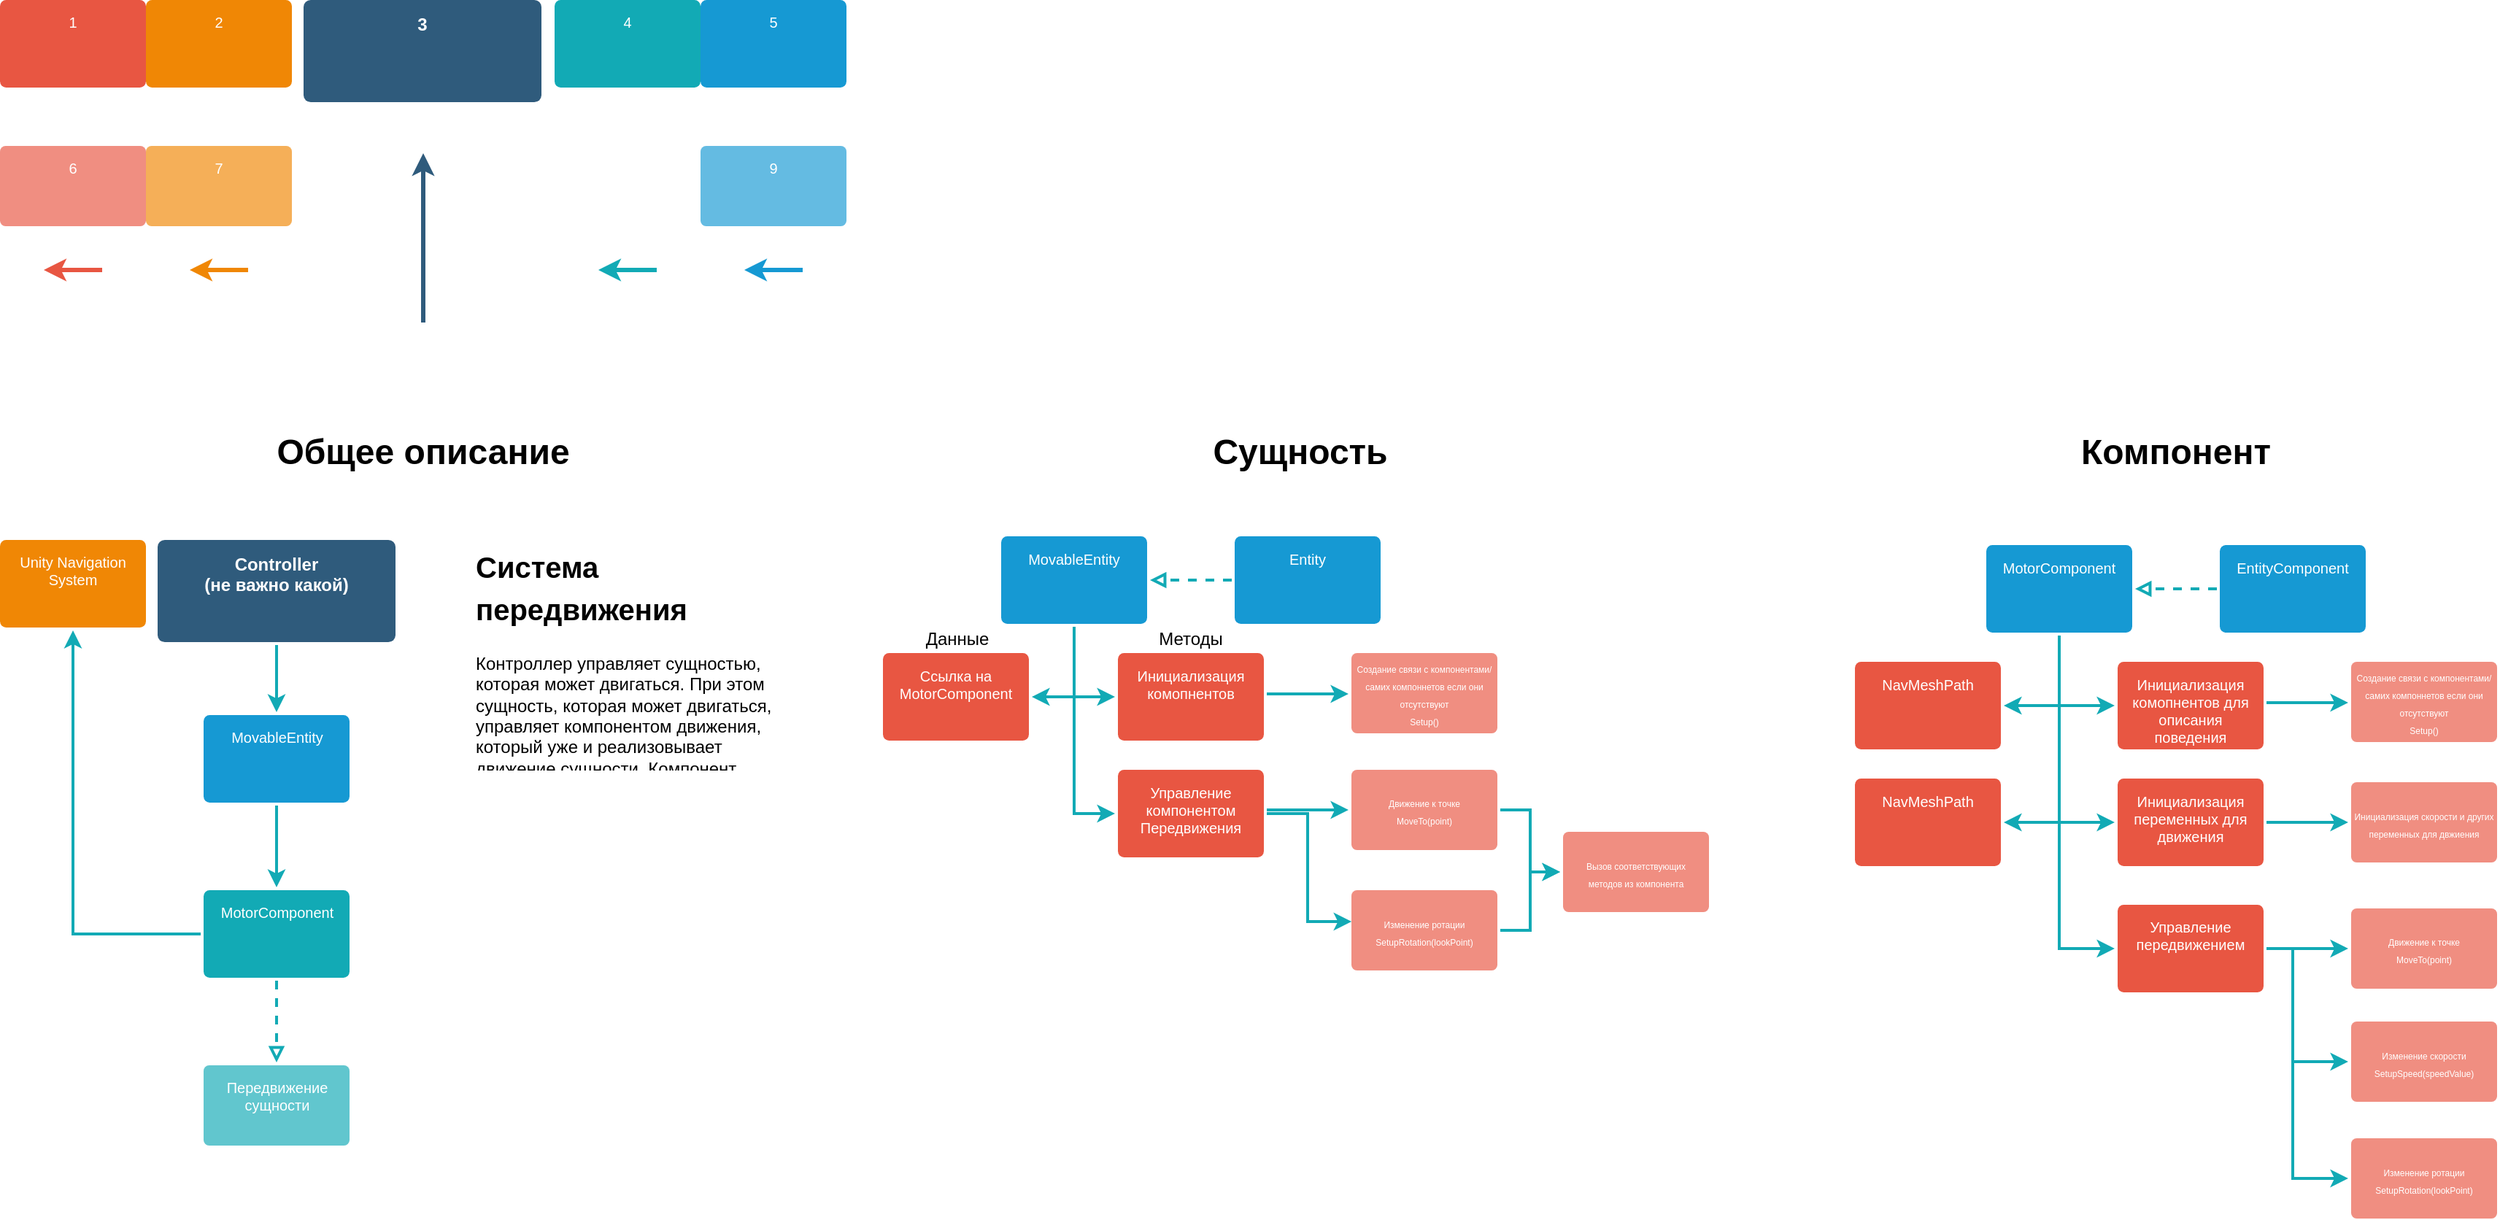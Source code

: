 <mxfile version="11.1.4" type="device"><diagram id="6a731a19-8d31-9384-78a2-239565b7b9f0" name="Page-1"><mxGraphModel dx="563" dy="978" grid="1" gridSize="10" guides="1" tooltips="1" connect="1" arrows="1" fold="1" page="1" pageScale="1" pageWidth="600" pageHeight="600" background="#ffffff" math="0" shadow="0"><root><mxCell id="0"/><mxCell id="1" parent="0"/><mxCell id="619mCQ2Z58gHVbzveCcw-1781" value="1" style="rounded=1;whiteSpace=wrap;html=1;shadow=0;labelBackgroundColor=none;strokeColor=none;strokeWidth=3;fillColor=#E85642;fontFamily=Helvetica;fontSize=10;fontColor=#FFFFFF;align=center;spacing=5;fontStyle=0;arcSize=7;perimeterSpacing=2;verticalAlign=top;" parent="1" vertex="1"><mxGeometry x="9" y="-250" width="100" height="60" as="geometry"/></mxCell><mxCell id="619mCQ2Z58gHVbzveCcw-1783" value="2" style="rounded=1;whiteSpace=wrap;html=1;shadow=0;labelBackgroundColor=none;strokeColor=none;strokeWidth=3;fillColor=#F08705;fontFamily=Helvetica;fontSize=10;fontColor=#FFFFFF;align=center;spacing=5;fontStyle=0;arcSize=7;perimeterSpacing=2;verticalAlign=top;" parent="1" vertex="1"><mxGeometry x="109" y="-250" width="100" height="60" as="geometry"/></mxCell><mxCell id="619mCQ2Z58gHVbzveCcw-1784" value="4" style="rounded=1;whiteSpace=wrap;html=1;shadow=0;labelBackgroundColor=none;strokeColor=none;strokeWidth=3;fillColor=#12AAB5;fontFamily=Helvetica;fontSize=10;fontColor=#FFFFFF;align=center;spacing=5;fontStyle=0;arcSize=7;perimeterSpacing=2;verticalAlign=top;" parent="1" vertex="1"><mxGeometry x="389" y="-250" width="100" height="60" as="geometry"/></mxCell><mxCell id="619mCQ2Z58gHVbzveCcw-1785" value="5" style="rounded=1;whiteSpace=wrap;html=1;shadow=0;labelBackgroundColor=none;strokeColor=none;strokeWidth=3;fillColor=#1699D3;fontFamily=Helvetica;fontSize=10;fontColor=#FFFFFF;align=center;spacing=5;fontStyle=0;arcSize=7;perimeterSpacing=2;verticalAlign=top;" parent="1" vertex="1"><mxGeometry x="489" y="-250" width="100" height="60" as="geometry"/></mxCell><mxCell id="619mCQ2Z58gHVbzveCcw-1786" value="3" style="rounded=1;whiteSpace=wrap;html=1;shadow=0;labelBackgroundColor=none;strokeColor=none;strokeWidth=3;fillColor=#2F5B7C;fontFamily=Helvetica;fontSize=12;fontColor=#FFFFFF;align=center;fontStyle=1;spacing=5;arcSize=7;perimeterSpacing=2;verticalAlign=top;" parent="1" vertex="1"><mxGeometry x="217" y="-250" width="163" height="70" as="geometry"/></mxCell><mxCell id="619mCQ2Z58gHVbzveCcw-1787" value="6" style="rounded=1;whiteSpace=wrap;html=1;shadow=0;labelBackgroundColor=none;strokeColor=none;strokeWidth=3;fillColor=#f08e81;fontFamily=Helvetica;fontSize=10;fontColor=#FFFFFF;align=center;spacing=5;fontStyle=0;arcSize=7;perimeterSpacing=2;verticalAlign=top;" parent="1" vertex="1"><mxGeometry x="9" y="-150" width="100" height="55" as="geometry"/></mxCell><mxCell id="619mCQ2Z58gHVbzveCcw-1788" value="7" style="rounded=1;whiteSpace=wrap;html=1;shadow=0;labelBackgroundColor=none;strokeColor=none;strokeWidth=3;fillColor=#F5AF58;fontFamily=Helvetica;fontSize=10;fontColor=#FFFFFF;align=center;spacing=5;arcSize=7;perimeterSpacing=2;fontStyle=0;verticalAlign=top;" parent="1" vertex="1"><mxGeometry x="109" y="-150" width="100" height="55" as="geometry"/></mxCell><mxCell id="619mCQ2Z58gHVbzveCcw-1790" value="Передвижение сущности" style="rounded=1;whiteSpace=wrap;html=1;shadow=0;labelBackgroundColor=none;strokeColor=none;strokeWidth=3;fillColor=#61C6CE;fontFamily=Helvetica;fontSize=10;fontColor=#FFFFFF;align=center;spacing=5;fontStyle=0;arcSize=7;perimeterSpacing=2;verticalAlign=top;" parent="1" vertex="1"><mxGeometry x="148.5" y="480" width="100" height="55" as="geometry"/></mxCell><mxCell id="619mCQ2Z58gHVbzveCcw-1793" value="9" style="rounded=1;whiteSpace=wrap;html=1;shadow=0;labelBackgroundColor=none;strokeColor=none;strokeWidth=3;fillColor=#64BBE2;fontFamily=Helvetica;fontSize=10;fontColor=#FFFFFF;align=center;spacing=5;arcSize=7;perimeterSpacing=2;fontStyle=0;verticalAlign=top;" parent="1" vertex="1"><mxGeometry x="489" y="-150" width="100" height="55" as="geometry"/></mxCell><mxCell id="619mCQ2Z58gHVbzveCcw-1796" value="" style="edgeStyle=none;rounded=1;jumpStyle=none;html=1;shadow=0;labelBackgroundColor=none;startArrow=none;startFill=0;jettySize=auto;orthogonalLoop=1;strokeColor=#E85642;strokeWidth=3;fontFamily=Helvetica;fontSize=14;fontColor=#FFFFFF;spacing=5;fontStyle=1;fillColor=#b0e3e6;" parent="1" edge="1"><mxGeometry relative="1" as="geometry"><mxPoint x="79" y="-65" as="sourcePoint"/><mxPoint x="39" y="-65" as="targetPoint"/></mxGeometry></mxCell><mxCell id="619mCQ2Z58gHVbzveCcw-1797" value="" style="edgeStyle=none;rounded=1;jumpStyle=none;html=1;shadow=0;labelBackgroundColor=none;startArrow=none;startFill=0;jettySize=auto;orthogonalLoop=1;strokeColor=#F08705;strokeWidth=3;fontFamily=Helvetica;fontSize=14;fontColor=#FFFFFF;spacing=5;fontStyle=1;fillColor=#b0e3e6;" parent="1" edge="1"><mxGeometry relative="1" as="geometry"><mxPoint x="179" y="-65" as="sourcePoint"/><mxPoint x="139" y="-65" as="targetPoint"/></mxGeometry></mxCell><mxCell id="619mCQ2Z58gHVbzveCcw-1798" value="" style="edgeStyle=none;rounded=1;jumpStyle=none;html=1;shadow=0;labelBackgroundColor=none;startArrow=none;startFill=0;jettySize=auto;orthogonalLoop=1;strokeColor=#12AAB5;strokeWidth=3;fontFamily=Helvetica;fontSize=14;fontColor=#FFFFFF;spacing=5;fontStyle=1;fillColor=#b0e3e6;" parent="1" edge="1"><mxGeometry relative="1" as="geometry"><mxPoint x="459" y="-65" as="sourcePoint"/><mxPoint x="419" y="-65" as="targetPoint"/></mxGeometry></mxCell><mxCell id="619mCQ2Z58gHVbzveCcw-1799" value="" style="edgeStyle=none;rounded=1;jumpStyle=none;html=1;shadow=0;labelBackgroundColor=none;startArrow=none;startFill=0;jettySize=auto;orthogonalLoop=1;strokeColor=#1699D3;strokeWidth=3;fontFamily=Helvetica;fontSize=14;fontColor=#FFFFFF;spacing=5;fontStyle=1;fillColor=#b0e3e6;" parent="1" edge="1"><mxGeometry relative="1" as="geometry"><mxPoint x="559" y="-65" as="sourcePoint"/><mxPoint x="519" y="-65" as="targetPoint"/></mxGeometry></mxCell><mxCell id="619mCQ2Z58gHVbzveCcw-1801" value="" style="edgeStyle=none;rounded=0;jumpStyle=none;html=1;shadow=0;labelBackgroundColor=none;startArrow=none;startFill=0;endArrow=classic;endFill=1;jettySize=auto;orthogonalLoop=1;strokeColor=#2F5B7C;strokeWidth=3;fontFamily=Helvetica;fontSize=16;fontColor=#23445D;spacing=5;" parent="1" edge="1"><mxGeometry relative="1" as="geometry"><mxPoint x="299" y="-29" as="sourcePoint"/><mxPoint x="299" y="-145.0" as="targetPoint"/></mxGeometry></mxCell><mxCell id="LTC97JK1-sSKT0NvMw74-18" style="edgeStyle=orthogonalEdgeStyle;rounded=0;orthogonalLoop=1;jettySize=auto;html=1;entryX=0.5;entryY=0;entryDx=0;entryDy=0;endArrow=classic;endFill=1;strokeColor=#12AAB5;strokeWidth=2;" parent="1" source="LTC97JK1-sSKT0NvMw74-1" target="LTC97JK1-sSKT0NvMw74-3" edge="1"><mxGeometry relative="1" as="geometry"/></mxCell><mxCell id="LTC97JK1-sSKT0NvMw74-1" value="Controller&lt;br&gt;(не важно какой)" style="rounded=1;whiteSpace=wrap;html=1;shadow=0;labelBackgroundColor=none;strokeColor=none;strokeWidth=3;fillColor=#2F5B7C;fontFamily=Helvetica;fontSize=12;fontColor=#FFFFFF;align=center;fontStyle=1;spacing=5;arcSize=7;perimeterSpacing=2;verticalAlign=top;" parent="1" vertex="1"><mxGeometry x="117" y="120" width="163" height="70" as="geometry"/></mxCell><mxCell id="LTC97JK1-sSKT0NvMw74-9" style="edgeStyle=orthogonalEdgeStyle;rounded=0;orthogonalLoop=1;jettySize=auto;html=1;entryX=0.5;entryY=0;entryDx=0;entryDy=0;strokeColor=#12AAB5;strokeWidth=2;" parent="1" source="LTC97JK1-sSKT0NvMw74-3" target="LTC97JK1-sSKT0NvMw74-6" edge="1"><mxGeometry relative="1" as="geometry"/></mxCell><mxCell id="LTC97JK1-sSKT0NvMw74-3" value="MovableEntity" style="rounded=1;whiteSpace=wrap;html=1;shadow=0;labelBackgroundColor=none;strokeColor=none;strokeWidth=3;fillColor=#1699D3;fontFamily=Helvetica;fontSize=10;fontColor=#FFFFFF;align=center;spacing=5;fontStyle=0;arcSize=7;perimeterSpacing=2;verticalAlign=top;" parent="1" vertex="1"><mxGeometry x="148.5" y="240" width="100" height="60" as="geometry"/></mxCell><mxCell id="LTC97JK1-sSKT0NvMw74-14" style="edgeStyle=orthogonalEdgeStyle;rounded=0;orthogonalLoop=1;jettySize=auto;html=1;entryX=0.5;entryY=1;entryDx=0;entryDy=0;strokeColor=#12AAB5;strokeWidth=2;" parent="1" source="LTC97JK1-sSKT0NvMw74-6" target="LTC97JK1-sSKT0NvMw74-12" edge="1"><mxGeometry relative="1" as="geometry"/></mxCell><mxCell id="LTC97JK1-sSKT0NvMw74-15" style="edgeStyle=orthogonalEdgeStyle;rounded=0;orthogonalLoop=1;jettySize=auto;html=1;strokeColor=#12AAB5;strokeWidth=2;dashed=1;endArrow=block;endFill=0;entryX=0.5;entryY=0;entryDx=0;entryDy=0;exitX=0.5;exitY=1;exitDx=0;exitDy=0;" parent="1" source="LTC97JK1-sSKT0NvMw74-6" target="619mCQ2Z58gHVbzveCcw-1790" edge="1"><mxGeometry relative="1" as="geometry"><mxPoint x="261" y="440" as="sourcePoint"/><mxPoint x="231" y="460" as="targetPoint"/><Array as="points"/></mxGeometry></mxCell><mxCell id="LTC97JK1-sSKT0NvMw74-6" value="MotorComponent" style="rounded=1;whiteSpace=wrap;html=1;shadow=0;labelBackgroundColor=none;strokeColor=none;strokeWidth=3;fillColor=#12AAB5;fontFamily=Helvetica;fontSize=10;fontColor=#FFFFFF;align=center;spacing=5;fontStyle=0;arcSize=7;perimeterSpacing=2;verticalAlign=top;" parent="1" vertex="1"><mxGeometry x="148.5" y="360" width="100" height="60" as="geometry"/></mxCell><mxCell id="LTC97JK1-sSKT0NvMw74-10" value="&lt;h1&gt;&lt;font style=&quot;font-size: 20px&quot;&gt;Система передвижения&lt;/font&gt;&lt;/h1&gt;&lt;p&gt;Контроллер управляет сущностью, которая может двигаться. При этом сущность, которая может двигаться, управляет компонентом движения, который уже и реализовывает движение сущности. Компонент использует встроенную систему навигации движка.&lt;/p&gt;" style="text;html=1;strokeColor=none;fillColor=none;spacing=5;spacingTop=-20;whiteSpace=wrap;overflow=hidden;rounded=0;" parent="1" vertex="1"><mxGeometry x="330" y="117.5" width="230" height="160" as="geometry"/></mxCell><mxCell id="LTC97JK1-sSKT0NvMw74-12" value="Unity Navigation System" style="rounded=1;whiteSpace=wrap;html=1;shadow=0;labelBackgroundColor=none;strokeColor=none;strokeWidth=3;fillColor=#F08705;fontFamily=Helvetica;fontSize=10;fontColor=#FFFFFF;align=center;spacing=5;fontStyle=0;arcSize=7;perimeterSpacing=2;verticalAlign=top;" parent="1" vertex="1"><mxGeometry x="9" y="120" width="100" height="60" as="geometry"/></mxCell><mxCell id="LTC97JK1-sSKT0NvMw74-24" style="edgeStyle=orthogonalEdgeStyle;rounded=0;orthogonalLoop=1;jettySize=auto;html=1;entryX=0;entryY=0.5;entryDx=0;entryDy=0;endArrow=classic;endFill=1;strokeColor=#12AAB5;strokeWidth=2;" parent="1" source="LTC97JK1-sSKT0NvMw74-19" target="LTC97JK1-sSKT0NvMw74-23" edge="1"><mxGeometry relative="1" as="geometry"><Array as="points"><mxPoint x="745" y="227.5"/></Array></mxGeometry></mxCell><mxCell id="LTC97JK1-sSKT0NvMw74-26" style="edgeStyle=orthogonalEdgeStyle;rounded=0;orthogonalLoop=1;jettySize=auto;html=1;entryX=0;entryY=0.5;entryDx=0;entryDy=0;endArrow=classic;endFill=1;strokeColor=#12AAB5;strokeWidth=2;" parent="1" source="LTC97JK1-sSKT0NvMw74-19" target="LTC97JK1-sSKT0NvMw74-25" edge="1"><mxGeometry relative="1" as="geometry"><Array as="points"><mxPoint x="745" y="307.5"/></Array></mxGeometry></mxCell><mxCell id="LTC97JK1-sSKT0NvMw74-50" style="edgeStyle=orthogonalEdgeStyle;rounded=0;orthogonalLoop=1;jettySize=auto;html=1;entryX=1;entryY=0.5;entryDx=0;entryDy=0;endArrow=classic;endFill=1;strokeColor=#12AAB5;strokeWidth=2;" parent="1" source="LTC97JK1-sSKT0NvMw74-19" target="LTC97JK1-sSKT0NvMw74-48" edge="1"><mxGeometry relative="1" as="geometry"><Array as="points"><mxPoint x="745" y="227.5"/></Array></mxGeometry></mxCell><mxCell id="LTC97JK1-sSKT0NvMw74-19" value="MovableEntity" style="rounded=1;whiteSpace=wrap;html=1;shadow=0;labelBackgroundColor=none;strokeColor=none;strokeWidth=3;fillColor=#1699D3;fontFamily=Helvetica;fontSize=10;fontColor=#FFFFFF;align=center;spacing=5;fontStyle=0;arcSize=7;perimeterSpacing=2;verticalAlign=top;" parent="1" vertex="1"><mxGeometry x="695" y="117.5" width="100" height="60" as="geometry"/></mxCell><mxCell id="LTC97JK1-sSKT0NvMw74-22" style="edgeStyle=orthogonalEdgeStyle;rounded=0;orthogonalLoop=1;jettySize=auto;html=1;entryX=1;entryY=0.5;entryDx=0;entryDy=0;endArrow=block;endFill=0;strokeColor=#12AAB5;strokeWidth=2;dashed=1;" parent="1" source="LTC97JK1-sSKT0NvMw74-20" target="LTC97JK1-sSKT0NvMw74-19" edge="1"><mxGeometry relative="1" as="geometry"/></mxCell><mxCell id="LTC97JK1-sSKT0NvMw74-20" value="Entity" style="rounded=1;whiteSpace=wrap;html=1;shadow=0;labelBackgroundColor=none;strokeColor=none;strokeWidth=3;fillColor=#1699D3;fontFamily=Helvetica;fontSize=10;fontColor=#FFFFFF;align=center;spacing=5;fontStyle=0;arcSize=7;perimeterSpacing=2;verticalAlign=top;" parent="1" vertex="1"><mxGeometry x="855" y="117.5" width="100" height="60" as="geometry"/></mxCell><mxCell id="LTC97JK1-sSKT0NvMw74-28" style="edgeStyle=orthogonalEdgeStyle;rounded=0;orthogonalLoop=1;jettySize=auto;html=1;endArrow=classic;endFill=1;strokeColor=#12AAB5;strokeWidth=2;" parent="1" source="LTC97JK1-sSKT0NvMw74-23" target="LTC97JK1-sSKT0NvMw74-27" edge="1"><mxGeometry relative="1" as="geometry"><Array as="points"><mxPoint x="895" y="225.5"/><mxPoint x="895" y="225.5"/></Array></mxGeometry></mxCell><mxCell id="LTC97JK1-sSKT0NvMw74-23" value="Инициализация комопнентов" style="rounded=1;whiteSpace=wrap;html=1;shadow=0;labelBackgroundColor=none;strokeColor=none;strokeWidth=3;fillColor=#E85642;fontFamily=Helvetica;fontSize=10;fontColor=#FFFFFF;align=center;spacing=5;fontStyle=0;arcSize=7;perimeterSpacing=2;verticalAlign=top;" parent="1" vertex="1"><mxGeometry x="775" y="197.5" width="100" height="60" as="geometry"/></mxCell><mxCell id="LTC97JK1-sSKT0NvMw74-33" style="edgeStyle=orthogonalEdgeStyle;rounded=0;orthogonalLoop=1;jettySize=auto;html=1;entryX=0;entryY=0.5;entryDx=0;entryDy=0;endArrow=classic;endFill=1;strokeColor=#12AAB5;strokeWidth=2;" parent="1" source="LTC97JK1-sSKT0NvMw74-25" target="LTC97JK1-sSKT0NvMw74-30" edge="1"><mxGeometry relative="1" as="geometry"><Array as="points"><mxPoint x="905" y="305.5"/></Array></mxGeometry></mxCell><mxCell id="bvDvC07cJ-YmDS6rV9Q6-3" style="edgeStyle=orthogonalEdgeStyle;rounded=0;orthogonalLoop=1;jettySize=auto;html=1;entryX=0.02;entryY=0.399;entryDx=0;entryDy=0;entryPerimeter=0;strokeColor=#12AAB5;strokeWidth=2;" edge="1" parent="1" source="LTC97JK1-sSKT0NvMw74-25" target="LTC97JK1-sSKT0NvMw74-32"><mxGeometry relative="1" as="geometry"/></mxCell><mxCell id="LTC97JK1-sSKT0NvMw74-25" value="Управление компонентом Передвижения" style="rounded=1;whiteSpace=wrap;html=1;shadow=0;labelBackgroundColor=none;strokeColor=none;strokeWidth=3;fillColor=#E85642;fontFamily=Helvetica;fontSize=10;fontColor=#FFFFFF;align=center;spacing=5;fontStyle=0;arcSize=7;perimeterSpacing=2;verticalAlign=top;" parent="1" vertex="1"><mxGeometry x="775" y="277.5" width="100" height="60" as="geometry"/></mxCell><mxCell id="LTC97JK1-sSKT0NvMw74-27" value="&lt;font style=&quot;font-size: 6px&quot;&gt;Создание связи с компонентами/самих компоннетов если они отсутствуют&lt;br&gt;Setup()&lt;br&gt;&lt;/font&gt;" style="rounded=1;whiteSpace=wrap;html=1;shadow=0;labelBackgroundColor=none;strokeColor=none;strokeWidth=3;fillColor=#f08e81;fontFamily=Helvetica;fontSize=10;fontColor=#FFFFFF;align=center;spacing=0;fontStyle=0;arcSize=7;perimeterSpacing=2;verticalAlign=middle;horizontal=1;spacingTop=0;" parent="1" vertex="1"><mxGeometry x="935" y="197.5" width="100" height="55" as="geometry"/></mxCell><mxCell id="bvDvC07cJ-YmDS6rV9Q6-1" style="edgeStyle=orthogonalEdgeStyle;rounded=0;orthogonalLoop=1;jettySize=auto;html=1;strokeColor=#12AAB5;strokeWidth=2;" edge="1" parent="1" source="LTC97JK1-sSKT0NvMw74-30" target="LTC97JK1-sSKT0NvMw74-56"><mxGeometry relative="1" as="geometry"/></mxCell><mxCell id="LTC97JK1-sSKT0NvMw74-30" value="&lt;font style=&quot;font-size: 6px&quot;&gt;Движение к точке&lt;br&gt;MoveTo(point)&lt;br&gt;&lt;/font&gt;" style="rounded=1;whiteSpace=wrap;html=1;shadow=0;labelBackgroundColor=none;strokeColor=none;strokeWidth=3;fillColor=#f08e81;fontFamily=Helvetica;fontSize=10;fontColor=#FFFFFF;align=center;spacing=5;fontStyle=0;arcSize=7;perimeterSpacing=2;verticalAlign=middle;" parent="1" vertex="1"><mxGeometry x="935" y="277.5" width="100" height="55" as="geometry"/></mxCell><mxCell id="bvDvC07cJ-YmDS6rV9Q6-2" style="edgeStyle=orthogonalEdgeStyle;rounded=0;orthogonalLoop=1;jettySize=auto;html=1;entryX=0;entryY=0.5;entryDx=0;entryDy=0;strokeColor=#12AAB5;strokeWidth=2;" edge="1" parent="1" source="LTC97JK1-sSKT0NvMw74-32" target="LTC97JK1-sSKT0NvMw74-56"><mxGeometry relative="1" as="geometry"/></mxCell><mxCell id="LTC97JK1-sSKT0NvMw74-32" value="&lt;font style=&quot;font-size: 6px&quot;&gt;Изменение ротации&lt;br&gt;SetupRotation(lookPoint)&lt;br&gt;&lt;/font&gt;" style="rounded=1;whiteSpace=wrap;html=1;shadow=0;labelBackgroundColor=none;strokeColor=none;strokeWidth=3;fillColor=#f08e81;fontFamily=Helvetica;fontSize=10;fontColor=#FFFFFF;align=center;spacing=5;fontStyle=0;arcSize=7;perimeterSpacing=2;verticalAlign=middle;" parent="1" vertex="1"><mxGeometry x="935" y="360" width="100" height="55" as="geometry"/></mxCell><mxCell id="LTC97JK1-sSKT0NvMw74-40" value="&lt;h1&gt;Сущность&lt;/h1&gt;" style="text;html=1;strokeColor=none;fillColor=none;spacing=5;spacingTop=-20;whiteSpace=wrap;overflow=hidden;rounded=0;align=center;" parent="1" vertex="1"><mxGeometry x="740" y="40" width="320" height="70" as="geometry"/></mxCell><mxCell id="LTC97JK1-sSKT0NvMw74-41" value="&lt;h1&gt;Компонент&lt;/h1&gt;" style="text;html=1;strokeColor=none;fillColor=none;spacing=5;spacingTop=-20;whiteSpace=wrap;overflow=hidden;rounded=0;align=center;" parent="1" vertex="1"><mxGeometry x="1340" y="40" width="320" height="70" as="geometry"/></mxCell><mxCell id="LTC97JK1-sSKT0NvMw74-47" value="Методы" style="text;html=1;strokeColor=none;fillColor=none;align=center;verticalAlign=middle;whiteSpace=wrap;rounded=0;" parent="1" vertex="1"><mxGeometry x="805" y="177.5" width="40" height="20" as="geometry"/></mxCell><mxCell id="LTC97JK1-sSKT0NvMw74-48" value="Ссылка на MotorComponent" style="rounded=1;whiteSpace=wrap;html=1;shadow=0;labelBackgroundColor=none;strokeColor=none;strokeWidth=3;fillColor=#E85642;fontFamily=Helvetica;fontSize=10;fontColor=#FFFFFF;align=center;spacing=5;fontStyle=0;arcSize=7;perimeterSpacing=2;verticalAlign=top;" parent="1" vertex="1"><mxGeometry x="614" y="197.5" width="100" height="60" as="geometry"/></mxCell><mxCell id="LTC97JK1-sSKT0NvMw74-49" value="Данные" style="text;html=1;strokeColor=none;fillColor=none;align=center;verticalAlign=middle;whiteSpace=wrap;rounded=0;" parent="1" vertex="1"><mxGeometry x="645" y="176" width="40" height="23" as="geometry"/></mxCell><mxCell id="LTC97JK1-sSKT0NvMw74-72" style="edgeStyle=orthogonalEdgeStyle;rounded=0;orthogonalLoop=1;jettySize=auto;html=1;entryX=0;entryY=0.5;entryDx=0;entryDy=0;endArrow=classic;endFill=1;strokeColor=#12AAB5;strokeWidth=2;" parent="1" source="LTC97JK1-sSKT0NvMw74-51" target="LTC97JK1-sSKT0NvMw74-63" edge="1"><mxGeometry relative="1" as="geometry"><Array as="points"><mxPoint x="1420" y="233.5"/></Array></mxGeometry></mxCell><mxCell id="LTC97JK1-sSKT0NvMw74-75" style="edgeStyle=orthogonalEdgeStyle;rounded=0;orthogonalLoop=1;jettySize=auto;html=1;entryX=1;entryY=0.5;entryDx=0;entryDy=0;endArrow=classic;endFill=1;strokeColor=#12AAB5;strokeWidth=2;" parent="1" source="LTC97JK1-sSKT0NvMw74-51" target="LTC97JK1-sSKT0NvMw74-74" edge="1"><mxGeometry relative="1" as="geometry"><Array as="points"><mxPoint x="1420" y="233.5"/></Array></mxGeometry></mxCell><mxCell id="LTC97JK1-sSKT0NvMw74-79" style="edgeStyle=orthogonalEdgeStyle;rounded=0;orthogonalLoop=1;jettySize=auto;html=1;entryX=1;entryY=0.5;entryDx=0;entryDy=0;endArrow=classic;endFill=1;strokeColor=#12AAB5;strokeWidth=2;" parent="1" source="LTC97JK1-sSKT0NvMw74-51" target="LTC97JK1-sSKT0NvMw74-76" edge="1"><mxGeometry relative="1" as="geometry"><Array as="points"><mxPoint x="1420" y="313.5"/></Array></mxGeometry></mxCell><mxCell id="LTC97JK1-sSKT0NvMw74-80" style="edgeStyle=orthogonalEdgeStyle;rounded=0;orthogonalLoop=1;jettySize=auto;html=1;entryX=0;entryY=0.5;entryDx=0;entryDy=0;endArrow=classic;endFill=1;strokeColor=#12AAB5;strokeWidth=2;" parent="1" source="LTC97JK1-sSKT0NvMw74-51" target="LTC97JK1-sSKT0NvMw74-67" edge="1"><mxGeometry relative="1" as="geometry"><Array as="points"><mxPoint x="1420" y="400"/></Array></mxGeometry></mxCell><mxCell id="LTC97JK1-sSKT0NvMw74-82" style="edgeStyle=orthogonalEdgeStyle;rounded=0;orthogonalLoop=1;jettySize=auto;html=1;entryX=0;entryY=0.5;entryDx=0;entryDy=0;endArrow=classic;endFill=1;strokeColor=#12AAB5;strokeWidth=2;" parent="1" source="LTC97JK1-sSKT0NvMw74-51" target="LTC97JK1-sSKT0NvMw74-81" edge="1"><mxGeometry relative="1" as="geometry"><Array as="points"><mxPoint x="1420" y="313.5"/></Array></mxGeometry></mxCell><mxCell id="LTC97JK1-sSKT0NvMw74-51" value="MotorComponent" style="rounded=1;whiteSpace=wrap;html=1;shadow=0;labelBackgroundColor=none;strokeColor=none;strokeWidth=3;fillColor=#1699D3;fontFamily=Helvetica;fontSize=10;fontColor=#FFFFFF;align=center;spacing=5;fontStyle=0;arcSize=7;perimeterSpacing=2;verticalAlign=top;" parent="1" vertex="1"><mxGeometry x="1370" y="123.5" width="100" height="60" as="geometry"/></mxCell><mxCell id="LTC97JK1-sSKT0NvMw74-53" style="edgeStyle=orthogonalEdgeStyle;rounded=0;orthogonalLoop=1;jettySize=auto;html=1;entryX=1;entryY=0.5;entryDx=0;entryDy=0;endArrow=block;endFill=0;strokeColor=#12AAB5;strokeWidth=2;dashed=1;" parent="1" source="LTC97JK1-sSKT0NvMw74-52" target="LTC97JK1-sSKT0NvMw74-51" edge="1"><mxGeometry relative="1" as="geometry"/></mxCell><mxCell id="LTC97JK1-sSKT0NvMw74-52" value="EntityComponent" style="rounded=1;whiteSpace=wrap;html=1;shadow=0;labelBackgroundColor=none;strokeColor=none;strokeWidth=3;fillColor=#1699D3;fontFamily=Helvetica;fontSize=10;fontColor=#FFFFFF;align=center;spacing=5;fontStyle=0;arcSize=7;perimeterSpacing=2;verticalAlign=top;" parent="1" vertex="1"><mxGeometry x="1530" y="123.5" width="100" height="60" as="geometry"/></mxCell><mxCell id="LTC97JK1-sSKT0NvMw74-56" value="&lt;font style=&quot;font-size: 6px&quot;&gt;Вызов соответствующих методов из компонента&lt;br&gt;&lt;/font&gt;" style="rounded=1;whiteSpace=wrap;html=1;shadow=0;labelBackgroundColor=none;strokeColor=none;strokeWidth=3;fillColor=#f08e81;fontFamily=Helvetica;fontSize=10;fontColor=#FFFFFF;align=center;spacing=5;fontStyle=0;arcSize=7;perimeterSpacing=2;verticalAlign=middle;" parent="1" vertex="1"><mxGeometry x="1080" y="320" width="100" height="55" as="geometry"/></mxCell><mxCell id="LTC97JK1-sSKT0NvMw74-62" style="edgeStyle=orthogonalEdgeStyle;rounded=0;orthogonalLoop=1;jettySize=auto;html=1;endArrow=classic;endFill=1;strokeColor=#12AAB5;strokeWidth=2;" parent="1" source="LTC97JK1-sSKT0NvMw74-63" target="LTC97JK1-sSKT0NvMw74-68" edge="1"><mxGeometry relative="1" as="geometry"><Array as="points"><mxPoint x="1580" y="231.5"/><mxPoint x="1580" y="231.5"/></Array></mxGeometry></mxCell><mxCell id="LTC97JK1-sSKT0NvMw74-63" value="Инициализация комопнентов для описания поведения" style="rounded=1;whiteSpace=wrap;html=1;shadow=0;labelBackgroundColor=none;strokeColor=none;strokeWidth=3;fillColor=#E85642;fontFamily=Helvetica;fontSize=10;fontColor=#FFFFFF;align=center;spacing=5;fontStyle=0;arcSize=7;perimeterSpacing=2;verticalAlign=top;" parent="1" vertex="1"><mxGeometry x="1460" y="203.5" width="100" height="60" as="geometry"/></mxCell><mxCell id="LTC97JK1-sSKT0NvMw74-65" style="edgeStyle=orthogonalEdgeStyle;rounded=0;orthogonalLoop=1;jettySize=auto;html=1;entryX=0;entryY=0.5;entryDx=0;entryDy=0;endArrow=classic;endFill=1;strokeColor=#12AAB5;strokeWidth=2;" parent="1" source="LTC97JK1-sSKT0NvMw74-67" target="LTC97JK1-sSKT0NvMw74-70" edge="1"><mxGeometry relative="1" as="geometry"><Array as="points"><mxPoint x="1580" y="400"/><mxPoint x="1580" y="478"/></Array></mxGeometry></mxCell><mxCell id="LTC97JK1-sSKT0NvMw74-66" style="edgeStyle=orthogonalEdgeStyle;rounded=0;orthogonalLoop=1;jettySize=auto;html=1;entryX=0;entryY=0.5;entryDx=0;entryDy=0;endArrow=classic;endFill=1;strokeColor=#12AAB5;strokeWidth=2;" parent="1" source="LTC97JK1-sSKT0NvMw74-67" target="LTC97JK1-sSKT0NvMw74-71" edge="1"><mxGeometry relative="1" as="geometry"><Array as="points"><mxPoint x="1580" y="400"/><mxPoint x="1580" y="558"/></Array></mxGeometry></mxCell><mxCell id="LTC97JK1-sSKT0NvMw74-89" style="edgeStyle=orthogonalEdgeStyle;rounded=0;orthogonalLoop=1;jettySize=auto;html=1;endArrow=classic;endFill=1;strokeColor=#12AAB5;strokeWidth=2;entryX=0;entryY=0.5;entryDx=0;entryDy=0;" parent="1" source="LTC97JK1-sSKT0NvMw74-67" target="LTC97JK1-sSKT0NvMw74-69" edge="1"><mxGeometry relative="1" as="geometry"><mxPoint x="1610" y="400" as="targetPoint"/></mxGeometry></mxCell><mxCell id="LTC97JK1-sSKT0NvMw74-67" value="Управление передвижением" style="rounded=1;whiteSpace=wrap;html=1;shadow=0;labelBackgroundColor=none;strokeColor=none;strokeWidth=3;fillColor=#E85642;fontFamily=Helvetica;fontSize=10;fontColor=#FFFFFF;align=center;spacing=5;fontStyle=0;arcSize=7;perimeterSpacing=2;verticalAlign=top;" parent="1" vertex="1"><mxGeometry x="1460" y="370" width="100" height="60" as="geometry"/></mxCell><mxCell id="LTC97JK1-sSKT0NvMw74-68" value="&lt;font style=&quot;font-size: 6px&quot;&gt;Создание связи с компонентами/самих компоннетов если они отсутствуют&lt;br&gt;Setup()&lt;br&gt;&lt;/font&gt;" style="rounded=1;whiteSpace=wrap;html=1;shadow=0;labelBackgroundColor=none;strokeColor=none;strokeWidth=3;fillColor=#f08e81;fontFamily=Helvetica;fontSize=10;fontColor=#FFFFFF;align=center;spacing=0;fontStyle=0;arcSize=7;perimeterSpacing=2;verticalAlign=middle;horizontal=1;spacingTop=0;" parent="1" vertex="1"><mxGeometry x="1620" y="203.5" width="100" height="55" as="geometry"/></mxCell><mxCell id="LTC97JK1-sSKT0NvMw74-69" value="&lt;font style=&quot;font-size: 6px&quot;&gt;Движение к точке&lt;br&gt;MoveTo(point)&lt;br&gt;&lt;/font&gt;" style="rounded=1;whiteSpace=wrap;html=1;shadow=0;labelBackgroundColor=none;strokeColor=none;strokeWidth=3;fillColor=#f08e81;fontFamily=Helvetica;fontSize=10;fontColor=#FFFFFF;align=center;spacing=5;fontStyle=0;arcSize=7;perimeterSpacing=2;verticalAlign=middle;" parent="1" vertex="1"><mxGeometry x="1620" y="372.5" width="100" height="55" as="geometry"/></mxCell><mxCell id="LTC97JK1-sSKT0NvMw74-70" value="&lt;font style=&quot;font-size: 6px&quot;&gt;Изменение скорости&lt;br&gt;SetupSpeed(speedValue)&lt;br&gt;&lt;/font&gt;" style="rounded=1;whiteSpace=wrap;html=1;shadow=0;labelBackgroundColor=none;strokeColor=none;strokeWidth=3;fillColor=#f08e81;fontFamily=Helvetica;fontSize=10;fontColor=#FFFFFF;align=center;spacing=5;fontStyle=0;arcSize=7;perimeterSpacing=2;verticalAlign=middle;" parent="1" vertex="1"><mxGeometry x="1620" y="450" width="100" height="55" as="geometry"/></mxCell><mxCell id="LTC97JK1-sSKT0NvMw74-71" value="&lt;font style=&quot;font-size: 6px&quot;&gt;Изменение ротации&lt;br&gt;SetupRotation(lookPoint)&lt;br&gt;&lt;/font&gt;" style="rounded=1;whiteSpace=wrap;html=1;shadow=0;labelBackgroundColor=none;strokeColor=none;strokeWidth=3;fillColor=#f08e81;fontFamily=Helvetica;fontSize=10;fontColor=#FFFFFF;align=center;spacing=5;fontStyle=0;arcSize=7;perimeterSpacing=2;verticalAlign=middle;" parent="1" vertex="1"><mxGeometry x="1620" y="530" width="100" height="55" as="geometry"/></mxCell><mxCell id="LTC97JK1-sSKT0NvMw74-74" value="NavMeshPath" style="rounded=1;whiteSpace=wrap;html=1;shadow=0;labelBackgroundColor=none;strokeColor=none;strokeWidth=3;fillColor=#E85642;fontFamily=Helvetica;fontSize=10;fontColor=#FFFFFF;align=center;spacing=5;fontStyle=0;arcSize=7;perimeterSpacing=2;verticalAlign=top;" parent="1" vertex="1"><mxGeometry x="1280" y="203.5" width="100" height="60" as="geometry"/></mxCell><mxCell id="LTC97JK1-sSKT0NvMw74-76" value="NavMeshPath" style="rounded=1;whiteSpace=wrap;html=1;shadow=0;labelBackgroundColor=none;strokeColor=none;strokeWidth=3;fillColor=#E85642;fontFamily=Helvetica;fontSize=10;fontColor=#FFFFFF;align=center;spacing=5;fontStyle=0;arcSize=7;perimeterSpacing=2;verticalAlign=top;" parent="1" vertex="1"><mxGeometry x="1280" y="283.5" width="100" height="60" as="geometry"/></mxCell><mxCell id="LTC97JK1-sSKT0NvMw74-84" style="edgeStyle=orthogonalEdgeStyle;rounded=0;orthogonalLoop=1;jettySize=auto;html=1;entryX=0;entryY=0.5;entryDx=0;entryDy=0;endArrow=classic;endFill=1;strokeColor=#12AAB5;strokeWidth=2;" parent="1" source="LTC97JK1-sSKT0NvMw74-81" target="LTC97JK1-sSKT0NvMw74-83" edge="1"><mxGeometry relative="1" as="geometry"/></mxCell><mxCell id="LTC97JK1-sSKT0NvMw74-81" value="Инициализация переменных для движения" style="rounded=1;whiteSpace=wrap;html=1;shadow=0;labelBackgroundColor=none;strokeColor=none;strokeWidth=3;fillColor=#E85642;fontFamily=Helvetica;fontSize=10;fontColor=#FFFFFF;align=center;spacing=5;fontStyle=0;arcSize=7;perimeterSpacing=2;verticalAlign=top;" parent="1" vertex="1"><mxGeometry x="1460" y="283.5" width="100" height="60" as="geometry"/></mxCell><mxCell id="LTC97JK1-sSKT0NvMw74-83" value="&lt;font style=&quot;font-size: 6px&quot;&gt;Инициализация скорости и других переменных для двжиения&lt;br&gt;&lt;/font&gt;" style="rounded=1;whiteSpace=wrap;html=1;shadow=0;labelBackgroundColor=none;strokeColor=none;strokeWidth=3;fillColor=#f08e81;fontFamily=Helvetica;fontSize=10;fontColor=#FFFFFF;align=center;spacing=0;fontStyle=0;arcSize=7;perimeterSpacing=2;verticalAlign=middle;horizontal=1;spacingTop=0;" parent="1" vertex="1"><mxGeometry x="1620" y="286" width="100" height="55" as="geometry"/></mxCell><mxCell id="LTC97JK1-sSKT0NvMw74-88" value="&lt;h1&gt;Общее описание&lt;/h1&gt;" style="text;html=1;strokeColor=none;fillColor=none;spacing=5;spacingTop=-20;whiteSpace=wrap;overflow=hidden;rounded=0;align=center;" parent="1" vertex="1"><mxGeometry x="138.5" y="40" width="320" height="70" as="geometry"/></mxCell></root></mxGraphModel></diagram></mxfile>